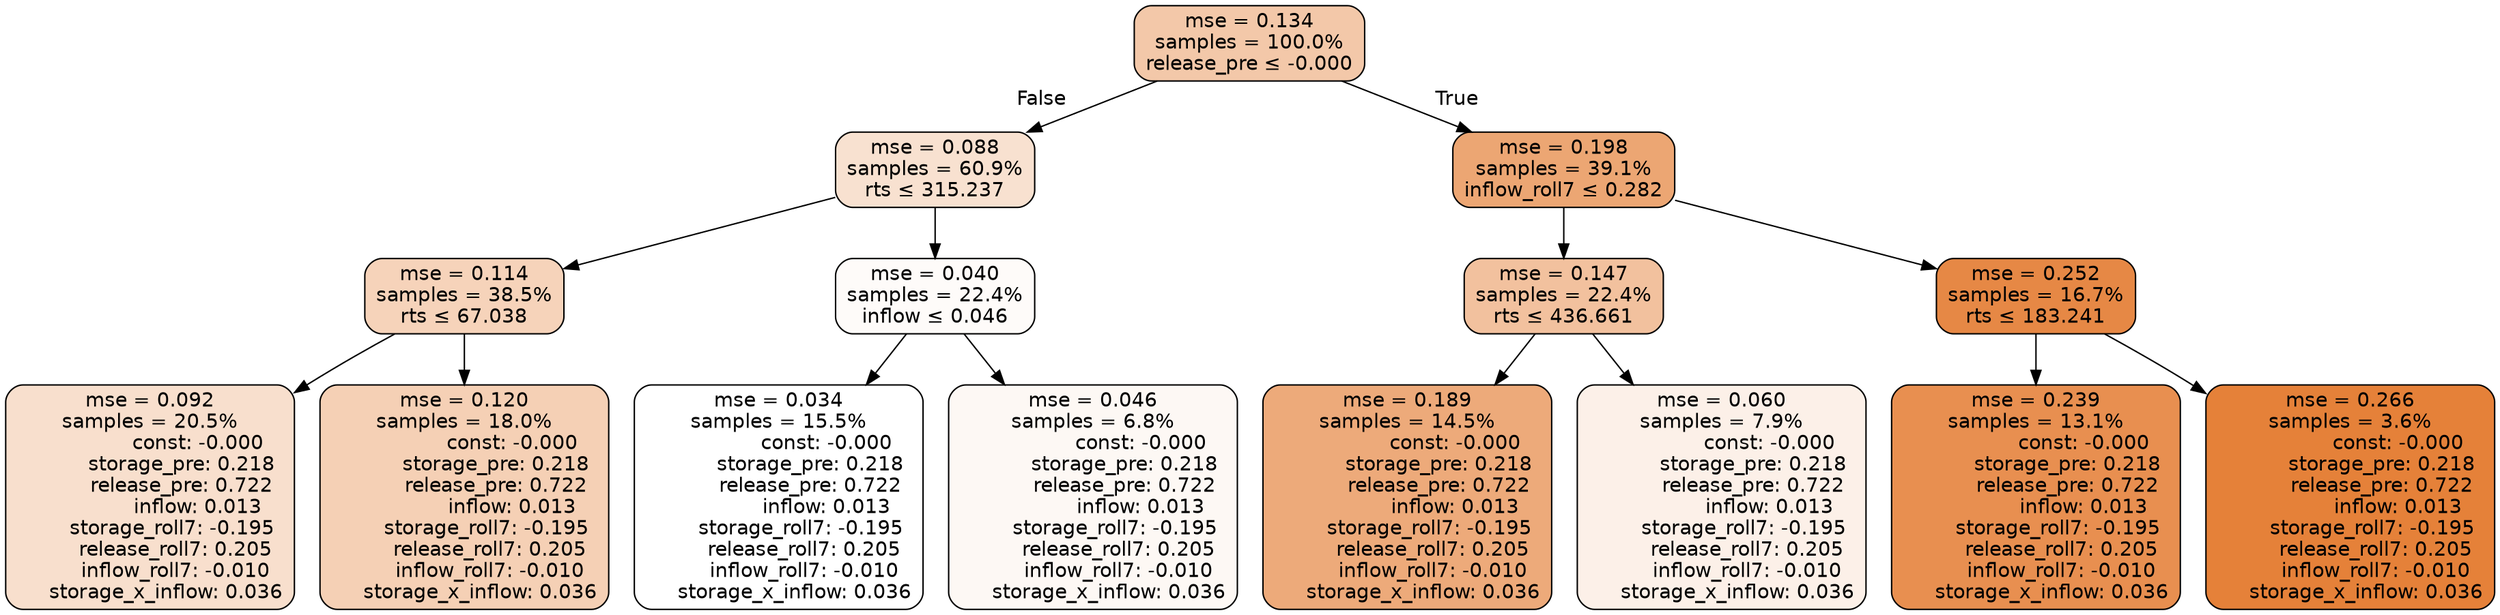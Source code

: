 digraph tree {
node [shape=rectangle, style="filled, rounded", color="black", fontname=helvetica] ;
edge [fontname=helvetica] ;
	"0" [label="mse = 0.134
samples = 100.0%
release_pre &le; -0.000", fillcolor="#f3c8a9"]
	"1" [label="mse = 0.088
samples = 60.9%
rts &le; 315.237", fillcolor="#f8e1d0"]
	"2" [label="mse = 0.114
samples = 38.5%
rts &le; 67.038", fillcolor="#f6d3ba"]
	"3" [label="mse = 0.092
samples = 20.5%
               const: -0.000
          storage_pre: 0.218
          release_pre: 0.722
               inflow: 0.013
       storage_roll7: -0.195
        release_roll7: 0.205
        inflow_roll7: -0.010
     storage_x_inflow: 0.036", fillcolor="#f8dfcd"]
	"4" [label="mse = 0.120
samples = 18.0%
               const: -0.000
          storage_pre: 0.218
          release_pre: 0.722
               inflow: 0.013
       storage_roll7: -0.195
        release_roll7: 0.205
        inflow_roll7: -0.010
     storage_x_inflow: 0.036", fillcolor="#f5d0b5"]
	"5" [label="mse = 0.040
samples = 22.4%
inflow &le; 0.046", fillcolor="#fefbf9"]
	"6" [label="mse = 0.034
samples = 15.5%
               const: -0.000
          storage_pre: 0.218
          release_pre: 0.722
               inflow: 0.013
       storage_roll7: -0.195
        release_roll7: 0.205
        inflow_roll7: -0.010
     storage_x_inflow: 0.036", fillcolor="#ffffff"]
	"7" [label="mse = 0.046
samples = 6.8%
               const: -0.000
          storage_pre: 0.218
          release_pre: 0.722
               inflow: 0.013
       storage_roll7: -0.195
        release_roll7: 0.205
        inflow_roll7: -0.010
     storage_x_inflow: 0.036", fillcolor="#fdf8f4"]
	"8" [label="mse = 0.198
samples = 39.1%
inflow_roll7 &le; 0.282", fillcolor="#eca673"]
	"9" [label="mse = 0.147
samples = 22.4%
rts &le; 436.661", fillcolor="#f2c19e"]
	"10" [label="mse = 0.189
samples = 14.5%
               const: -0.000
          storage_pre: 0.218
          release_pre: 0.722
               inflow: 0.013
       storage_roll7: -0.195
        release_roll7: 0.205
        inflow_roll7: -0.010
     storage_x_inflow: 0.036", fillcolor="#edaa7a"]
	"11" [label="mse = 0.060
samples = 7.9%
               const: -0.000
          storage_pre: 0.218
          release_pre: 0.722
               inflow: 0.013
       storage_roll7: -0.195
        release_roll7: 0.205
        inflow_roll7: -0.010
     storage_x_inflow: 0.036", fillcolor="#fcf0e8"]
	"12" [label="mse = 0.252
samples = 16.7%
rts &le; 183.241", fillcolor="#e68845"]
	"13" [label="mse = 0.239
samples = 13.1%
               const: -0.000
          storage_pre: 0.218
          release_pre: 0.722
               inflow: 0.013
       storage_roll7: -0.195
        release_roll7: 0.205
        inflow_roll7: -0.010
     storage_x_inflow: 0.036", fillcolor="#e88f50"]
	"14" [label="mse = 0.266
samples = 3.6%
               const: -0.000
          storage_pre: 0.218
          release_pre: 0.722
               inflow: 0.013
       storage_roll7: -0.195
        release_roll7: 0.205
        inflow_roll7: -0.010
     storage_x_inflow: 0.036", fillcolor="#e58139"]

	"0" -> "1" [labeldistance=2.5, labelangle=45, headlabel="False"]
	"1" -> "2"
	"2" -> "3"
	"2" -> "4"
	"1" -> "5"
	"5" -> "6"
	"5" -> "7"
	"0" -> "8" [labeldistance=2.5, labelangle=-45, headlabel="True"]
	"8" -> "9"
	"9" -> "10"
	"9" -> "11"
	"8" -> "12"
	"12" -> "13"
	"12" -> "14"
}
